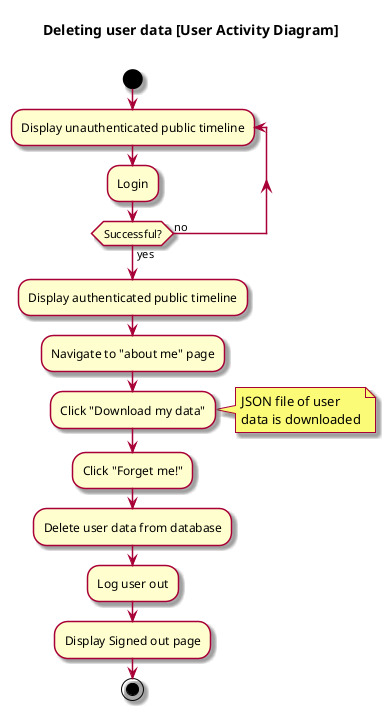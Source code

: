 @startuml

skin rose

title Deleting user data [User Activity Diagram] \n

start

repeat :Display unauthenticated public timeline;

  :Login;


repeat while (Successful?) is (no) not (yes)

:Display authenticated public timeline;

:Navigate to "about me" page;

:Click "Download my data";
note right
  JSON file of user 
  data is downloaded
end note

:Click "Forget me!";

:Delete user data from database;

:Log user out;

:Display Signed out page;

stop

@enduml